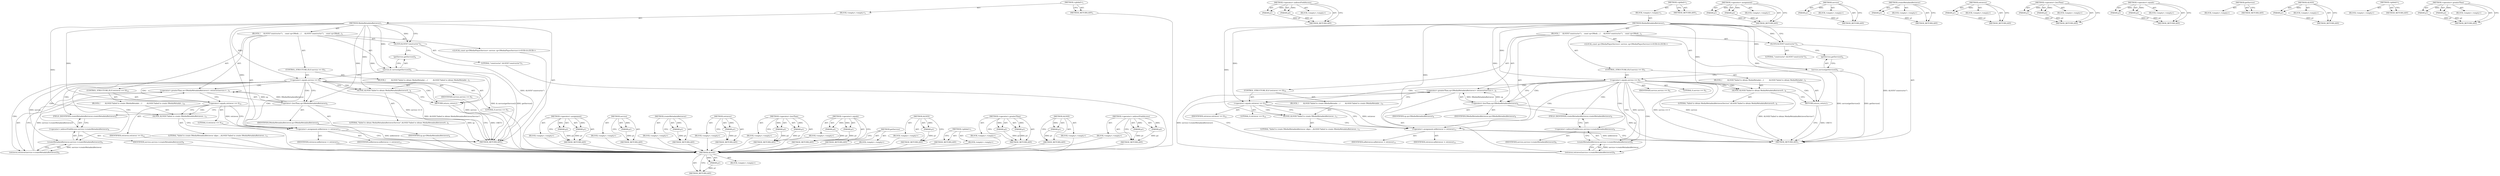 digraph "&lt;operator&gt;.greaterThan" {
vulnerable_83 [label=<(METHOD,ALOGE)>];
vulnerable_84 [label=<(PARAM,p1)>];
vulnerable_85 [label=<(BLOCK,&lt;empty&gt;,&lt;empty&gt;)>];
vulnerable_86 [label=<(METHOD_RETURN,ANY)>];
vulnerable_105 [label=<(METHOD,&lt;operator&gt;.indirectFieldAccess)>];
vulnerable_106 [label=<(PARAM,p1)>];
vulnerable_107 [label=<(PARAM,p2)>];
vulnerable_108 [label=<(BLOCK,&lt;empty&gt;,&lt;empty&gt;)>];
vulnerable_109 [label=<(METHOD_RETURN,ANY)>];
vulnerable_6 [label=<(METHOD,&lt;global&gt;)<SUB>1</SUB>>];
vulnerable_7 [label=<(BLOCK,&lt;empty&gt;,&lt;empty&gt;)<SUB>1</SUB>>];
vulnerable_8 [label=<(METHOD,MediaMetadataRetriever)<SUB>1</SUB>>];
vulnerable_9 [label=<(BLOCK,{
     ALOGV(&quot;constructor&quot;);
    const sp&lt;IMedi...,{
     ALOGV(&quot;constructor&quot;);
    const sp&lt;IMedi...)<SUB>2</SUB>>];
vulnerable_10 [label=<(ALOGV,ALOGV(&quot;constructor&quot;))<SUB>3</SUB>>];
vulnerable_11 [label=<(LITERAL,&quot;constructor&quot;,ALOGV(&quot;constructor&quot;))<SUB>3</SUB>>];
vulnerable_12 [label="<(LOCAL,const sp&lt;IMediaPlayerService&gt; service: sp&lt;IMediaPlayerService&gt;)<SUB>4</SUB>>"];
vulnerable_13 [label=<(service,&amp; service(getService()))<SUB>4</SUB>>];
vulnerable_14 [label=<(getService,getService())<SUB>4</SUB>>];
vulnerable_15 [label=<(CONTROL_STRUCTURE,IF,if (service == 0))<SUB>5</SUB>>];
vulnerable_16 [label=<(&lt;operator&gt;.equals,service == 0)<SUB>5</SUB>>];
vulnerable_17 [label=<(IDENTIFIER,service,service == 0)<SUB>5</SUB>>];
vulnerable_18 [label=<(LITERAL,0,service == 0)<SUB>5</SUB>>];
vulnerable_19 [label=<(BLOCK,{
         ALOGE(&quot;failed to obtain MediaMetadat...,{
         ALOGE(&quot;failed to obtain MediaMetadat...)<SUB>5</SUB>>];
vulnerable_20 [label=<(ALOGE,ALOGE(&quot;failed to obtain MediaMetadataRetrieverS...)<SUB>6</SUB>>];
vulnerable_21 [label=<(LITERAL,&quot;failed to obtain MediaMetadataRetrieverService&quot;,ALOGE(&quot;failed to obtain MediaMetadataRetrieverS...)<SUB>6</SUB>>];
vulnerable_22 [label=<(RETURN,return;,return;)<SUB>7</SUB>>];
vulnerable_23 [label=<(&lt;operator&gt;.greaterThan,sp&lt;IMediaMetadataRetriever&gt; retriever(service-&gt;...)<SUB>9</SUB>>];
vulnerable_24 [label=<(&lt;operator&gt;.lessThan,sp&lt;IMediaMetadataRetriever)<SUB>9</SUB>>];
vulnerable_25 [label=<(IDENTIFIER,sp,sp&lt;IMediaMetadataRetriever)<SUB>9</SUB>>];
vulnerable_26 [label=<(IDENTIFIER,IMediaMetadataRetriever,sp&lt;IMediaMetadataRetriever)<SUB>9</SUB>>];
vulnerable_27 [label=<(retriever,retriever(service-&gt;createMetadataRetriever()))<SUB>9</SUB>>];
vulnerable_28 [label=<(createMetadataRetriever,service-&gt;createMetadataRetriever())<SUB>9</SUB>>];
vulnerable_29 [label=<(&lt;operator&gt;.indirectFieldAccess,service-&gt;createMetadataRetriever)<SUB>9</SUB>>];
vulnerable_30 [label=<(IDENTIFIER,service,service-&gt;createMetadataRetriever())<SUB>9</SUB>>];
vulnerable_31 [label=<(FIELD_IDENTIFIER,createMetadataRetriever,createMetadataRetriever)<SUB>9</SUB>>];
vulnerable_32 [label=<(CONTROL_STRUCTURE,IF,if (retriever == 0))<SUB>10</SUB>>];
vulnerable_33 [label=<(&lt;operator&gt;.equals,retriever == 0)<SUB>10</SUB>>];
vulnerable_34 [label=<(IDENTIFIER,retriever,retriever == 0)<SUB>10</SUB>>];
vulnerable_35 [label=<(LITERAL,0,retriever == 0)<SUB>10</SUB>>];
vulnerable_36 [label=<(BLOCK,{
        ALOGE(&quot;failed to create IMediaMetadat...,{
        ALOGE(&quot;failed to create IMediaMetadat...)<SUB>10</SUB>>];
vulnerable_37 [label=<(ALOGE,ALOGE(&quot;failed to create IMediaMetadataRetriever...)<SUB>11</SUB>>];
vulnerable_38 [label=<(LITERAL,&quot;failed to create IMediaMetadataRetriever objec...,ALOGE(&quot;failed to create IMediaMetadataRetriever...)<SUB>11</SUB>>];
vulnerable_39 [label=<(&lt;operator&gt;.assignment,mRetriever = retriever)<SUB>13</SUB>>];
vulnerable_40 [label=<(IDENTIFIER,mRetriever,mRetriever = retriever)<SUB>13</SUB>>];
vulnerable_41 [label=<(IDENTIFIER,retriever,mRetriever = retriever)<SUB>13</SUB>>];
vulnerable_42 [label=<(METHOD_RETURN,ANY)<SUB>1</SUB>>];
vulnerable_44 [label=<(METHOD_RETURN,ANY)<SUB>1</SUB>>];
vulnerable_110 [label=<(METHOD,&lt;operator&gt;.assignment)>];
vulnerable_111 [label=<(PARAM,p1)>];
vulnerable_112 [label=<(PARAM,p2)>];
vulnerable_113 [label=<(BLOCK,&lt;empty&gt;,&lt;empty&gt;)>];
vulnerable_114 [label=<(METHOD_RETURN,ANY)>];
vulnerable_71 [label=<(METHOD,service)>];
vulnerable_72 [label=<(PARAM,p1)>];
vulnerable_73 [label=<(BLOCK,&lt;empty&gt;,&lt;empty&gt;)>];
vulnerable_74 [label=<(METHOD_RETURN,ANY)>];
vulnerable_101 [label=<(METHOD,createMetadataRetriever)>];
vulnerable_102 [label=<(PARAM,p1)>];
vulnerable_103 [label=<(BLOCK,&lt;empty&gt;,&lt;empty&gt;)>];
vulnerable_104 [label=<(METHOD_RETURN,ANY)>];
vulnerable_97 [label=<(METHOD,retriever)>];
vulnerable_98 [label=<(PARAM,p1)>];
vulnerable_99 [label=<(BLOCK,&lt;empty&gt;,&lt;empty&gt;)>];
vulnerable_100 [label=<(METHOD_RETURN,ANY)>];
vulnerable_92 [label=<(METHOD,&lt;operator&gt;.lessThan)>];
vulnerable_93 [label=<(PARAM,p1)>];
vulnerable_94 [label=<(PARAM,p2)>];
vulnerable_95 [label=<(BLOCK,&lt;empty&gt;,&lt;empty&gt;)>];
vulnerable_96 [label=<(METHOD_RETURN,ANY)>];
vulnerable_78 [label=<(METHOD,&lt;operator&gt;.equals)>];
vulnerable_79 [label=<(PARAM,p1)>];
vulnerable_80 [label=<(PARAM,p2)>];
vulnerable_81 [label=<(BLOCK,&lt;empty&gt;,&lt;empty&gt;)>];
vulnerable_82 [label=<(METHOD_RETURN,ANY)>];
vulnerable_75 [label=<(METHOD,getService)>];
vulnerable_76 [label=<(BLOCK,&lt;empty&gt;,&lt;empty&gt;)>];
vulnerable_77 [label=<(METHOD_RETURN,ANY)>];
vulnerable_67 [label=<(METHOD,ALOGV)>];
vulnerable_68 [label=<(PARAM,p1)>];
vulnerable_69 [label=<(BLOCK,&lt;empty&gt;,&lt;empty&gt;)>];
vulnerable_70 [label=<(METHOD_RETURN,ANY)>];
vulnerable_61 [label=<(METHOD,&lt;global&gt;)<SUB>1</SUB>>];
vulnerable_62 [label=<(BLOCK,&lt;empty&gt;,&lt;empty&gt;)>];
vulnerable_63 [label=<(METHOD_RETURN,ANY)>];
vulnerable_87 [label=<(METHOD,&lt;operator&gt;.greaterThan)>];
vulnerable_88 [label=<(PARAM,p1)>];
vulnerable_89 [label=<(PARAM,p2)>];
vulnerable_90 [label=<(BLOCK,&lt;empty&gt;,&lt;empty&gt;)>];
vulnerable_91 [label=<(METHOD_RETURN,ANY)>];
fixed_83 [label=<(METHOD,ALOGE)>];
fixed_84 [label=<(PARAM,p1)>];
fixed_85 [label=<(BLOCK,&lt;empty&gt;,&lt;empty&gt;)>];
fixed_86 [label=<(METHOD_RETURN,ANY)>];
fixed_105 [label=<(METHOD,&lt;operator&gt;.indirectFieldAccess)>];
fixed_106 [label=<(PARAM,p1)>];
fixed_107 [label=<(PARAM,p2)>];
fixed_108 [label=<(BLOCK,&lt;empty&gt;,&lt;empty&gt;)>];
fixed_109 [label=<(METHOD_RETURN,ANY)>];
fixed_6 [label=<(METHOD,&lt;global&gt;)<SUB>1</SUB>>];
fixed_7 [label=<(BLOCK,&lt;empty&gt;,&lt;empty&gt;)<SUB>1</SUB>>];
fixed_8 [label=<(METHOD,MediaMetadataRetriever)<SUB>1</SUB>>];
fixed_9 [label=<(BLOCK,{
     ALOGV(&quot;constructor&quot;);
    const sp&lt;IMedi...,{
     ALOGV(&quot;constructor&quot;);
    const sp&lt;IMedi...)<SUB>2</SUB>>];
fixed_10 [label=<(ALOGV,ALOGV(&quot;constructor&quot;))<SUB>3</SUB>>];
fixed_11 [label=<(LITERAL,&quot;constructor&quot;,ALOGV(&quot;constructor&quot;))<SUB>3</SUB>>];
fixed_12 [label="<(LOCAL,const sp&lt;IMediaPlayerService&gt; service: sp&lt;IMediaPlayerService&gt;)<SUB>4</SUB>>"];
fixed_13 [label=<(service,service(getService()))<SUB>4</SUB>>];
fixed_14 [label=<(getService,getService())<SUB>4</SUB>>];
fixed_15 [label=<(CONTROL_STRUCTURE,IF,if (service == 0))<SUB>5</SUB>>];
fixed_16 [label=<(&lt;operator&gt;.equals,service == 0)<SUB>5</SUB>>];
fixed_17 [label=<(IDENTIFIER,service,service == 0)<SUB>5</SUB>>];
fixed_18 [label=<(LITERAL,0,service == 0)<SUB>5</SUB>>];
fixed_19 [label=<(BLOCK,{
         ALOGE(&quot;failed to obtain MediaMetadat...,{
         ALOGE(&quot;failed to obtain MediaMetadat...)<SUB>5</SUB>>];
fixed_20 [label=<(ALOGE,ALOGE(&quot;failed to obtain MediaMetadataRetrieverS...)<SUB>6</SUB>>];
fixed_21 [label=<(LITERAL,&quot;failed to obtain MediaMetadataRetrieverService&quot;,ALOGE(&quot;failed to obtain MediaMetadataRetrieverS...)<SUB>6</SUB>>];
fixed_22 [label=<(RETURN,return;,return;)<SUB>7</SUB>>];
fixed_23 [label=<(&lt;operator&gt;.greaterThan,sp&lt;IMediaMetadataRetriever&gt; retriever(service-&gt;...)<SUB>9</SUB>>];
fixed_24 [label=<(&lt;operator&gt;.lessThan,sp&lt;IMediaMetadataRetriever)<SUB>9</SUB>>];
fixed_25 [label=<(IDENTIFIER,sp,sp&lt;IMediaMetadataRetriever)<SUB>9</SUB>>];
fixed_26 [label=<(IDENTIFIER,IMediaMetadataRetriever,sp&lt;IMediaMetadataRetriever)<SUB>9</SUB>>];
fixed_27 [label=<(retriever,retriever(service-&gt;createMetadataRetriever()))<SUB>9</SUB>>];
fixed_28 [label=<(createMetadataRetriever,service-&gt;createMetadataRetriever())<SUB>9</SUB>>];
fixed_29 [label=<(&lt;operator&gt;.indirectFieldAccess,service-&gt;createMetadataRetriever)<SUB>9</SUB>>];
fixed_30 [label=<(IDENTIFIER,service,service-&gt;createMetadataRetriever())<SUB>9</SUB>>];
fixed_31 [label=<(FIELD_IDENTIFIER,createMetadataRetriever,createMetadataRetriever)<SUB>9</SUB>>];
fixed_32 [label=<(CONTROL_STRUCTURE,IF,if (retriever == 0))<SUB>10</SUB>>];
fixed_33 [label=<(&lt;operator&gt;.equals,retriever == 0)<SUB>10</SUB>>];
fixed_34 [label=<(IDENTIFIER,retriever,retriever == 0)<SUB>10</SUB>>];
fixed_35 [label=<(LITERAL,0,retriever == 0)<SUB>10</SUB>>];
fixed_36 [label=<(BLOCK,{
        ALOGE(&quot;failed to create IMediaMetadat...,{
        ALOGE(&quot;failed to create IMediaMetadat...)<SUB>10</SUB>>];
fixed_37 [label=<(ALOGE,ALOGE(&quot;failed to create IMediaMetadataRetriever...)<SUB>11</SUB>>];
fixed_38 [label=<(LITERAL,&quot;failed to create IMediaMetadataRetriever objec...,ALOGE(&quot;failed to create IMediaMetadataRetriever...)<SUB>11</SUB>>];
fixed_39 [label=<(&lt;operator&gt;.assignment,mRetriever = retriever)<SUB>13</SUB>>];
fixed_40 [label=<(IDENTIFIER,mRetriever,mRetriever = retriever)<SUB>13</SUB>>];
fixed_41 [label=<(IDENTIFIER,retriever,mRetriever = retriever)<SUB>13</SUB>>];
fixed_42 [label=<(METHOD_RETURN,ANY)<SUB>1</SUB>>];
fixed_44 [label=<(METHOD_RETURN,ANY)<SUB>1</SUB>>];
fixed_110 [label=<(METHOD,&lt;operator&gt;.assignment)>];
fixed_111 [label=<(PARAM,p1)>];
fixed_112 [label=<(PARAM,p2)>];
fixed_113 [label=<(BLOCK,&lt;empty&gt;,&lt;empty&gt;)>];
fixed_114 [label=<(METHOD_RETURN,ANY)>];
fixed_71 [label=<(METHOD,service)>];
fixed_72 [label=<(PARAM,p1)>];
fixed_73 [label=<(BLOCK,&lt;empty&gt;,&lt;empty&gt;)>];
fixed_74 [label=<(METHOD_RETURN,ANY)>];
fixed_101 [label=<(METHOD,createMetadataRetriever)>];
fixed_102 [label=<(PARAM,p1)>];
fixed_103 [label=<(BLOCK,&lt;empty&gt;,&lt;empty&gt;)>];
fixed_104 [label=<(METHOD_RETURN,ANY)>];
fixed_97 [label=<(METHOD,retriever)>];
fixed_98 [label=<(PARAM,p1)>];
fixed_99 [label=<(BLOCK,&lt;empty&gt;,&lt;empty&gt;)>];
fixed_100 [label=<(METHOD_RETURN,ANY)>];
fixed_92 [label=<(METHOD,&lt;operator&gt;.lessThan)>];
fixed_93 [label=<(PARAM,p1)>];
fixed_94 [label=<(PARAM,p2)>];
fixed_95 [label=<(BLOCK,&lt;empty&gt;,&lt;empty&gt;)>];
fixed_96 [label=<(METHOD_RETURN,ANY)>];
fixed_78 [label=<(METHOD,&lt;operator&gt;.equals)>];
fixed_79 [label=<(PARAM,p1)>];
fixed_80 [label=<(PARAM,p2)>];
fixed_81 [label=<(BLOCK,&lt;empty&gt;,&lt;empty&gt;)>];
fixed_82 [label=<(METHOD_RETURN,ANY)>];
fixed_75 [label=<(METHOD,getService)>];
fixed_76 [label=<(BLOCK,&lt;empty&gt;,&lt;empty&gt;)>];
fixed_77 [label=<(METHOD_RETURN,ANY)>];
fixed_67 [label=<(METHOD,ALOGV)>];
fixed_68 [label=<(PARAM,p1)>];
fixed_69 [label=<(BLOCK,&lt;empty&gt;,&lt;empty&gt;)>];
fixed_70 [label=<(METHOD_RETURN,ANY)>];
fixed_61 [label=<(METHOD,&lt;global&gt;)<SUB>1</SUB>>];
fixed_62 [label=<(BLOCK,&lt;empty&gt;,&lt;empty&gt;)>];
fixed_63 [label=<(METHOD_RETURN,ANY)>];
fixed_87 [label=<(METHOD,&lt;operator&gt;.greaterThan)>];
fixed_88 [label=<(PARAM,p1)>];
fixed_89 [label=<(PARAM,p2)>];
fixed_90 [label=<(BLOCK,&lt;empty&gt;,&lt;empty&gt;)>];
fixed_91 [label=<(METHOD_RETURN,ANY)>];
vulnerable_83 -> vulnerable_84  [key=0, label="AST: "];
vulnerable_83 -> vulnerable_84  [key=1, label="DDG: "];
vulnerable_83 -> vulnerable_85  [key=0, label="AST: "];
vulnerable_83 -> vulnerable_86  [key=0, label="AST: "];
vulnerable_83 -> vulnerable_86  [key=1, label="CFG: "];
vulnerable_84 -> vulnerable_86  [key=0, label="DDG: p1"];
vulnerable_85 -> fixed_83  [key=0];
vulnerable_86 -> fixed_83  [key=0];
vulnerable_105 -> vulnerable_106  [key=0, label="AST: "];
vulnerable_105 -> vulnerable_106  [key=1, label="DDG: "];
vulnerable_105 -> vulnerable_108  [key=0, label="AST: "];
vulnerable_105 -> vulnerable_107  [key=0, label="AST: "];
vulnerable_105 -> vulnerable_107  [key=1, label="DDG: "];
vulnerable_105 -> vulnerable_109  [key=0, label="AST: "];
vulnerable_105 -> vulnerable_109  [key=1, label="CFG: "];
vulnerable_106 -> vulnerable_109  [key=0, label="DDG: p1"];
vulnerable_107 -> vulnerable_109  [key=0, label="DDG: p2"];
vulnerable_108 -> fixed_83  [key=0];
vulnerable_109 -> fixed_83  [key=0];
vulnerable_6 -> vulnerable_7  [key=0, label="AST: "];
vulnerable_6 -> vulnerable_44  [key=0, label="AST: "];
vulnerable_6 -> vulnerable_44  [key=1, label="CFG: "];
vulnerable_7 -> vulnerable_8  [key=0, label="AST: "];
vulnerable_8 -> vulnerable_9  [key=0, label="AST: "];
vulnerable_8 -> vulnerable_42  [key=0, label="AST: "];
vulnerable_8 -> vulnerable_10  [key=0, label="CFG: "];
vulnerable_8 -> vulnerable_10  [key=1, label="DDG: "];
vulnerable_8 -> vulnerable_39  [key=0, label="DDG: "];
vulnerable_8 -> vulnerable_13  [key=0, label="DDG: "];
vulnerable_8 -> vulnerable_16  [key=0, label="DDG: "];
vulnerable_8 -> vulnerable_22  [key=0, label="DDG: "];
vulnerable_8 -> vulnerable_24  [key=0, label="DDG: "];
vulnerable_8 -> vulnerable_33  [key=0, label="DDG: "];
vulnerable_8 -> vulnerable_20  [key=0, label="DDG: "];
vulnerable_8 -> vulnerable_37  [key=0, label="DDG: "];
vulnerable_9 -> vulnerable_10  [key=0, label="AST: "];
vulnerable_9 -> vulnerable_12  [key=0, label="AST: "];
vulnerable_9 -> vulnerable_13  [key=0, label="AST: "];
vulnerable_9 -> vulnerable_15  [key=0, label="AST: "];
vulnerable_9 -> vulnerable_23  [key=0, label="AST: "];
vulnerable_9 -> vulnerable_32  [key=0, label="AST: "];
vulnerable_9 -> vulnerable_39  [key=0, label="AST: "];
vulnerable_10 -> vulnerable_11  [key=0, label="AST: "];
vulnerable_10 -> vulnerable_14  [key=0, label="CFG: "];
vulnerable_10 -> vulnerable_42  [key=0, label="DDG: ALOGV(&quot;constructor&quot;)"];
vulnerable_11 -> fixed_83  [key=0];
vulnerable_12 -> fixed_83  [key=0];
vulnerable_13 -> vulnerable_14  [key=0, label="AST: "];
vulnerable_13 -> vulnerable_16  [key=0, label="CFG: "];
vulnerable_13 -> vulnerable_42  [key=0, label="DDG: getService()"];
vulnerable_13 -> vulnerable_42  [key=1, label="DDG: &amp; service(getService())"];
vulnerable_14 -> vulnerable_13  [key=0, label="CFG: "];
vulnerable_15 -> vulnerable_16  [key=0, label="AST: "];
vulnerable_15 -> vulnerable_19  [key=0, label="AST: "];
vulnerable_16 -> vulnerable_17  [key=0, label="AST: "];
vulnerable_16 -> vulnerable_18  [key=0, label="AST: "];
vulnerable_16 -> vulnerable_20  [key=0, label="CFG: "];
vulnerable_16 -> vulnerable_20  [key=1, label="CDG: "];
vulnerable_16 -> vulnerable_24  [key=0, label="CFG: "];
vulnerable_16 -> vulnerable_24  [key=1, label="CDG: "];
vulnerable_16 -> vulnerable_42  [key=0, label="DDG: service"];
vulnerable_16 -> vulnerable_42  [key=1, label="DDG: service == 0"];
vulnerable_16 -> vulnerable_28  [key=0, label="DDG: service"];
vulnerable_16 -> vulnerable_28  [key=1, label="CDG: "];
vulnerable_16 -> vulnerable_29  [key=0, label="CDG: "];
vulnerable_16 -> vulnerable_33  [key=0, label="CDG: "];
vulnerable_16 -> vulnerable_23  [key=0, label="CDG: "];
vulnerable_16 -> vulnerable_22  [key=0, label="CDG: "];
vulnerable_16 -> vulnerable_39  [key=0, label="CDG: "];
vulnerable_16 -> vulnerable_27  [key=0, label="CDG: "];
vulnerable_16 -> vulnerable_31  [key=0, label="CDG: "];
vulnerable_17 -> fixed_83  [key=0];
vulnerable_18 -> fixed_83  [key=0];
vulnerable_19 -> vulnerable_20  [key=0, label="AST: "];
vulnerable_19 -> vulnerable_22  [key=0, label="AST: "];
vulnerable_20 -> vulnerable_21  [key=0, label="AST: "];
vulnerable_20 -> vulnerable_22  [key=0, label="CFG: "];
vulnerable_20 -> vulnerable_42  [key=0, label="DDG: ALOGE(&quot;failed to obtain MediaMetadataRetrieverService&quot;)"];
vulnerable_21 -> fixed_83  [key=0];
vulnerable_22 -> vulnerable_42  [key=0, label="CFG: "];
vulnerable_22 -> vulnerable_42  [key=1, label="DDG: &lt;RET&gt;"];
vulnerable_23 -> vulnerable_24  [key=0, label="AST: "];
vulnerable_23 -> vulnerable_27  [key=0, label="AST: "];
vulnerable_23 -> vulnerable_33  [key=0, label="CFG: "];
vulnerable_24 -> vulnerable_25  [key=0, label="AST: "];
vulnerable_24 -> vulnerable_26  [key=0, label="AST: "];
vulnerable_24 -> vulnerable_31  [key=0, label="CFG: "];
vulnerable_24 -> vulnerable_42  [key=0, label="DDG: sp"];
vulnerable_24 -> vulnerable_23  [key=0, label="DDG: sp"];
vulnerable_24 -> vulnerable_23  [key=1, label="DDG: IMediaMetadataRetriever"];
vulnerable_25 -> fixed_83  [key=0];
vulnerable_26 -> fixed_83  [key=0];
vulnerable_27 -> vulnerable_28  [key=0, label="AST: "];
vulnerable_27 -> vulnerable_23  [key=0, label="CFG: "];
vulnerable_27 -> vulnerable_23  [key=1, label="DDG: service-&gt;createMetadataRetriever()"];
vulnerable_28 -> vulnerable_29  [key=0, label="AST: "];
vulnerable_28 -> vulnerable_27  [key=0, label="CFG: "];
vulnerable_28 -> vulnerable_27  [key=1, label="DDG: service-&gt;createMetadataRetriever"];
vulnerable_29 -> vulnerable_30  [key=0, label="AST: "];
vulnerable_29 -> vulnerable_31  [key=0, label="AST: "];
vulnerable_29 -> vulnerable_28  [key=0, label="CFG: "];
vulnerable_30 -> fixed_83  [key=0];
vulnerable_31 -> vulnerable_29  [key=0, label="CFG: "];
vulnerable_32 -> vulnerable_33  [key=0, label="AST: "];
vulnerable_32 -> vulnerable_36  [key=0, label="AST: "];
vulnerable_33 -> vulnerable_34  [key=0, label="AST: "];
vulnerable_33 -> vulnerable_35  [key=0, label="AST: "];
vulnerable_33 -> vulnerable_37  [key=0, label="CFG: "];
vulnerable_33 -> vulnerable_37  [key=1, label="CDG: "];
vulnerable_33 -> vulnerable_39  [key=0, label="CFG: "];
vulnerable_33 -> vulnerable_39  [key=1, label="DDG: retriever"];
vulnerable_34 -> fixed_83  [key=0];
vulnerable_35 -> fixed_83  [key=0];
vulnerable_36 -> vulnerable_37  [key=0, label="AST: "];
vulnerable_37 -> vulnerable_38  [key=0, label="AST: "];
vulnerable_37 -> vulnerable_39  [key=0, label="CFG: "];
vulnerable_38 -> fixed_83  [key=0];
vulnerable_39 -> vulnerable_40  [key=0, label="AST: "];
vulnerable_39 -> vulnerable_41  [key=0, label="AST: "];
vulnerable_39 -> vulnerable_42  [key=0, label="CFG: "];
vulnerable_39 -> vulnerable_42  [key=1, label="DDG: mRetriever"];
vulnerable_40 -> fixed_83  [key=0];
vulnerable_41 -> fixed_83  [key=0];
vulnerable_42 -> fixed_83  [key=0];
vulnerable_44 -> fixed_83  [key=0];
vulnerable_110 -> vulnerable_111  [key=0, label="AST: "];
vulnerable_110 -> vulnerable_111  [key=1, label="DDG: "];
vulnerable_110 -> vulnerable_113  [key=0, label="AST: "];
vulnerable_110 -> vulnerable_112  [key=0, label="AST: "];
vulnerable_110 -> vulnerable_112  [key=1, label="DDG: "];
vulnerable_110 -> vulnerable_114  [key=0, label="AST: "];
vulnerable_110 -> vulnerable_114  [key=1, label="CFG: "];
vulnerable_111 -> vulnerable_114  [key=0, label="DDG: p1"];
vulnerable_112 -> vulnerable_114  [key=0, label="DDG: p2"];
vulnerable_113 -> fixed_83  [key=0];
vulnerable_114 -> fixed_83  [key=0];
vulnerable_71 -> vulnerable_72  [key=0, label="AST: "];
vulnerable_71 -> vulnerable_72  [key=1, label="DDG: "];
vulnerable_71 -> vulnerable_73  [key=0, label="AST: "];
vulnerable_71 -> vulnerable_74  [key=0, label="AST: "];
vulnerable_71 -> vulnerable_74  [key=1, label="CFG: "];
vulnerable_72 -> vulnerable_74  [key=0, label="DDG: p1"];
vulnerable_73 -> fixed_83  [key=0];
vulnerable_74 -> fixed_83  [key=0];
vulnerable_101 -> vulnerable_102  [key=0, label="AST: "];
vulnerable_101 -> vulnerable_102  [key=1, label="DDG: "];
vulnerable_101 -> vulnerable_103  [key=0, label="AST: "];
vulnerable_101 -> vulnerable_104  [key=0, label="AST: "];
vulnerable_101 -> vulnerable_104  [key=1, label="CFG: "];
vulnerable_102 -> vulnerable_104  [key=0, label="DDG: p1"];
vulnerable_103 -> fixed_83  [key=0];
vulnerable_104 -> fixed_83  [key=0];
vulnerable_97 -> vulnerable_98  [key=0, label="AST: "];
vulnerable_97 -> vulnerable_98  [key=1, label="DDG: "];
vulnerable_97 -> vulnerable_99  [key=0, label="AST: "];
vulnerable_97 -> vulnerable_100  [key=0, label="AST: "];
vulnerable_97 -> vulnerable_100  [key=1, label="CFG: "];
vulnerable_98 -> vulnerable_100  [key=0, label="DDG: p1"];
vulnerable_99 -> fixed_83  [key=0];
vulnerable_100 -> fixed_83  [key=0];
vulnerable_92 -> vulnerable_93  [key=0, label="AST: "];
vulnerable_92 -> vulnerable_93  [key=1, label="DDG: "];
vulnerable_92 -> vulnerable_95  [key=0, label="AST: "];
vulnerable_92 -> vulnerable_94  [key=0, label="AST: "];
vulnerable_92 -> vulnerable_94  [key=1, label="DDG: "];
vulnerable_92 -> vulnerable_96  [key=0, label="AST: "];
vulnerable_92 -> vulnerable_96  [key=1, label="CFG: "];
vulnerable_93 -> vulnerable_96  [key=0, label="DDG: p1"];
vulnerable_94 -> vulnerable_96  [key=0, label="DDG: p2"];
vulnerable_95 -> fixed_83  [key=0];
vulnerable_96 -> fixed_83  [key=0];
vulnerable_78 -> vulnerable_79  [key=0, label="AST: "];
vulnerable_78 -> vulnerable_79  [key=1, label="DDG: "];
vulnerable_78 -> vulnerable_81  [key=0, label="AST: "];
vulnerable_78 -> vulnerable_80  [key=0, label="AST: "];
vulnerable_78 -> vulnerable_80  [key=1, label="DDG: "];
vulnerable_78 -> vulnerable_82  [key=0, label="AST: "];
vulnerable_78 -> vulnerable_82  [key=1, label="CFG: "];
vulnerable_79 -> vulnerable_82  [key=0, label="DDG: p1"];
vulnerable_80 -> vulnerable_82  [key=0, label="DDG: p2"];
vulnerable_81 -> fixed_83  [key=0];
vulnerable_82 -> fixed_83  [key=0];
vulnerable_75 -> vulnerable_76  [key=0, label="AST: "];
vulnerable_75 -> vulnerable_77  [key=0, label="AST: "];
vulnerable_75 -> vulnerable_77  [key=1, label="CFG: "];
vulnerable_76 -> fixed_83  [key=0];
vulnerable_77 -> fixed_83  [key=0];
vulnerable_67 -> vulnerable_68  [key=0, label="AST: "];
vulnerable_67 -> vulnerable_68  [key=1, label="DDG: "];
vulnerable_67 -> vulnerable_69  [key=0, label="AST: "];
vulnerable_67 -> vulnerable_70  [key=0, label="AST: "];
vulnerable_67 -> vulnerable_70  [key=1, label="CFG: "];
vulnerable_68 -> vulnerable_70  [key=0, label="DDG: p1"];
vulnerable_69 -> fixed_83  [key=0];
vulnerable_70 -> fixed_83  [key=0];
vulnerable_61 -> vulnerable_62  [key=0, label="AST: "];
vulnerable_61 -> vulnerable_63  [key=0, label="AST: "];
vulnerable_61 -> vulnerable_63  [key=1, label="CFG: "];
vulnerable_62 -> fixed_83  [key=0];
vulnerable_63 -> fixed_83  [key=0];
vulnerable_87 -> vulnerable_88  [key=0, label="AST: "];
vulnerable_87 -> vulnerable_88  [key=1, label="DDG: "];
vulnerable_87 -> vulnerable_90  [key=0, label="AST: "];
vulnerable_87 -> vulnerable_89  [key=0, label="AST: "];
vulnerable_87 -> vulnerable_89  [key=1, label="DDG: "];
vulnerable_87 -> vulnerable_91  [key=0, label="AST: "];
vulnerable_87 -> vulnerable_91  [key=1, label="CFG: "];
vulnerable_88 -> vulnerable_91  [key=0, label="DDG: p1"];
vulnerable_89 -> vulnerable_91  [key=0, label="DDG: p2"];
vulnerable_90 -> fixed_83  [key=0];
vulnerable_91 -> fixed_83  [key=0];
fixed_83 -> fixed_84  [key=0, label="AST: "];
fixed_83 -> fixed_84  [key=1, label="DDG: "];
fixed_83 -> fixed_85  [key=0, label="AST: "];
fixed_83 -> fixed_86  [key=0, label="AST: "];
fixed_83 -> fixed_86  [key=1, label="CFG: "];
fixed_84 -> fixed_86  [key=0, label="DDG: p1"];
fixed_105 -> fixed_106  [key=0, label="AST: "];
fixed_105 -> fixed_106  [key=1, label="DDG: "];
fixed_105 -> fixed_108  [key=0, label="AST: "];
fixed_105 -> fixed_107  [key=0, label="AST: "];
fixed_105 -> fixed_107  [key=1, label="DDG: "];
fixed_105 -> fixed_109  [key=0, label="AST: "];
fixed_105 -> fixed_109  [key=1, label="CFG: "];
fixed_106 -> fixed_109  [key=0, label="DDG: p1"];
fixed_107 -> fixed_109  [key=0, label="DDG: p2"];
fixed_6 -> fixed_7  [key=0, label="AST: "];
fixed_6 -> fixed_44  [key=0, label="AST: "];
fixed_6 -> fixed_44  [key=1, label="CFG: "];
fixed_7 -> fixed_8  [key=0, label="AST: "];
fixed_8 -> fixed_9  [key=0, label="AST: "];
fixed_8 -> fixed_42  [key=0, label="AST: "];
fixed_8 -> fixed_10  [key=0, label="CFG: "];
fixed_8 -> fixed_10  [key=1, label="DDG: "];
fixed_8 -> fixed_39  [key=0, label="DDG: "];
fixed_8 -> fixed_13  [key=0, label="DDG: "];
fixed_8 -> fixed_16  [key=0, label="DDG: "];
fixed_8 -> fixed_22  [key=0, label="DDG: "];
fixed_8 -> fixed_24  [key=0, label="DDG: "];
fixed_8 -> fixed_33  [key=0, label="DDG: "];
fixed_8 -> fixed_20  [key=0, label="DDG: "];
fixed_8 -> fixed_37  [key=0, label="DDG: "];
fixed_9 -> fixed_10  [key=0, label="AST: "];
fixed_9 -> fixed_12  [key=0, label="AST: "];
fixed_9 -> fixed_13  [key=0, label="AST: "];
fixed_9 -> fixed_15  [key=0, label="AST: "];
fixed_9 -> fixed_23  [key=0, label="AST: "];
fixed_9 -> fixed_32  [key=0, label="AST: "];
fixed_9 -> fixed_39  [key=0, label="AST: "];
fixed_10 -> fixed_11  [key=0, label="AST: "];
fixed_10 -> fixed_14  [key=0, label="CFG: "];
fixed_10 -> fixed_42  [key=0, label="DDG: ALOGV(&quot;constructor&quot;)"];
fixed_13 -> fixed_14  [key=0, label="AST: "];
fixed_13 -> fixed_16  [key=0, label="CFG: "];
fixed_13 -> fixed_42  [key=0, label="DDG: getService()"];
fixed_13 -> fixed_42  [key=1, label="DDG: service(getService())"];
fixed_14 -> fixed_13  [key=0, label="CFG: "];
fixed_15 -> fixed_16  [key=0, label="AST: "];
fixed_15 -> fixed_19  [key=0, label="AST: "];
fixed_16 -> fixed_17  [key=0, label="AST: "];
fixed_16 -> fixed_18  [key=0, label="AST: "];
fixed_16 -> fixed_20  [key=0, label="CFG: "];
fixed_16 -> fixed_20  [key=1, label="CDG: "];
fixed_16 -> fixed_24  [key=0, label="CFG: "];
fixed_16 -> fixed_24  [key=1, label="CDG: "];
fixed_16 -> fixed_42  [key=0, label="DDG: service"];
fixed_16 -> fixed_42  [key=1, label="DDG: service == 0"];
fixed_16 -> fixed_28  [key=0, label="DDG: service"];
fixed_16 -> fixed_28  [key=1, label="CDG: "];
fixed_16 -> fixed_29  [key=0, label="CDG: "];
fixed_16 -> fixed_33  [key=0, label="CDG: "];
fixed_16 -> fixed_23  [key=0, label="CDG: "];
fixed_16 -> fixed_22  [key=0, label="CDG: "];
fixed_16 -> fixed_39  [key=0, label="CDG: "];
fixed_16 -> fixed_27  [key=0, label="CDG: "];
fixed_16 -> fixed_31  [key=0, label="CDG: "];
fixed_19 -> fixed_20  [key=0, label="AST: "];
fixed_19 -> fixed_22  [key=0, label="AST: "];
fixed_20 -> fixed_21  [key=0, label="AST: "];
fixed_20 -> fixed_22  [key=0, label="CFG: "];
fixed_20 -> fixed_42  [key=0, label="DDG: ALOGE(&quot;failed to obtain MediaMetadataRetrieverService&quot;)"];
fixed_22 -> fixed_42  [key=0, label="CFG: "];
fixed_22 -> fixed_42  [key=1, label="DDG: &lt;RET&gt;"];
fixed_23 -> fixed_24  [key=0, label="AST: "];
fixed_23 -> fixed_27  [key=0, label="AST: "];
fixed_23 -> fixed_33  [key=0, label="CFG: "];
fixed_24 -> fixed_25  [key=0, label="AST: "];
fixed_24 -> fixed_26  [key=0, label="AST: "];
fixed_24 -> fixed_31  [key=0, label="CFG: "];
fixed_24 -> fixed_42  [key=0, label="DDG: sp"];
fixed_24 -> fixed_23  [key=0, label="DDG: sp"];
fixed_24 -> fixed_23  [key=1, label="DDG: IMediaMetadataRetriever"];
fixed_27 -> fixed_28  [key=0, label="AST: "];
fixed_27 -> fixed_23  [key=0, label="CFG: "];
fixed_27 -> fixed_23  [key=1, label="DDG: service-&gt;createMetadataRetriever()"];
fixed_28 -> fixed_29  [key=0, label="AST: "];
fixed_28 -> fixed_27  [key=0, label="CFG: "];
fixed_28 -> fixed_27  [key=1, label="DDG: service-&gt;createMetadataRetriever"];
fixed_29 -> fixed_30  [key=0, label="AST: "];
fixed_29 -> fixed_31  [key=0, label="AST: "];
fixed_29 -> fixed_28  [key=0, label="CFG: "];
fixed_31 -> fixed_29  [key=0, label="CFG: "];
fixed_32 -> fixed_33  [key=0, label="AST: "];
fixed_32 -> fixed_36  [key=0, label="AST: "];
fixed_33 -> fixed_34  [key=0, label="AST: "];
fixed_33 -> fixed_35  [key=0, label="AST: "];
fixed_33 -> fixed_37  [key=0, label="CFG: "];
fixed_33 -> fixed_37  [key=1, label="CDG: "];
fixed_33 -> fixed_39  [key=0, label="CFG: "];
fixed_33 -> fixed_39  [key=1, label="DDG: retriever"];
fixed_36 -> fixed_37  [key=0, label="AST: "];
fixed_37 -> fixed_38  [key=0, label="AST: "];
fixed_37 -> fixed_39  [key=0, label="CFG: "];
fixed_39 -> fixed_40  [key=0, label="AST: "];
fixed_39 -> fixed_41  [key=0, label="AST: "];
fixed_39 -> fixed_42  [key=0, label="CFG: "];
fixed_39 -> fixed_42  [key=1, label="DDG: mRetriever"];
fixed_110 -> fixed_111  [key=0, label="AST: "];
fixed_110 -> fixed_111  [key=1, label="DDG: "];
fixed_110 -> fixed_113  [key=0, label="AST: "];
fixed_110 -> fixed_112  [key=0, label="AST: "];
fixed_110 -> fixed_112  [key=1, label="DDG: "];
fixed_110 -> fixed_114  [key=0, label="AST: "];
fixed_110 -> fixed_114  [key=1, label="CFG: "];
fixed_111 -> fixed_114  [key=0, label="DDG: p1"];
fixed_112 -> fixed_114  [key=0, label="DDG: p2"];
fixed_71 -> fixed_72  [key=0, label="AST: "];
fixed_71 -> fixed_72  [key=1, label="DDG: "];
fixed_71 -> fixed_73  [key=0, label="AST: "];
fixed_71 -> fixed_74  [key=0, label="AST: "];
fixed_71 -> fixed_74  [key=1, label="CFG: "];
fixed_72 -> fixed_74  [key=0, label="DDG: p1"];
fixed_101 -> fixed_102  [key=0, label="AST: "];
fixed_101 -> fixed_102  [key=1, label="DDG: "];
fixed_101 -> fixed_103  [key=0, label="AST: "];
fixed_101 -> fixed_104  [key=0, label="AST: "];
fixed_101 -> fixed_104  [key=1, label="CFG: "];
fixed_102 -> fixed_104  [key=0, label="DDG: p1"];
fixed_97 -> fixed_98  [key=0, label="AST: "];
fixed_97 -> fixed_98  [key=1, label="DDG: "];
fixed_97 -> fixed_99  [key=0, label="AST: "];
fixed_97 -> fixed_100  [key=0, label="AST: "];
fixed_97 -> fixed_100  [key=1, label="CFG: "];
fixed_98 -> fixed_100  [key=0, label="DDG: p1"];
fixed_92 -> fixed_93  [key=0, label="AST: "];
fixed_92 -> fixed_93  [key=1, label="DDG: "];
fixed_92 -> fixed_95  [key=0, label="AST: "];
fixed_92 -> fixed_94  [key=0, label="AST: "];
fixed_92 -> fixed_94  [key=1, label="DDG: "];
fixed_92 -> fixed_96  [key=0, label="AST: "];
fixed_92 -> fixed_96  [key=1, label="CFG: "];
fixed_93 -> fixed_96  [key=0, label="DDG: p1"];
fixed_94 -> fixed_96  [key=0, label="DDG: p2"];
fixed_78 -> fixed_79  [key=0, label="AST: "];
fixed_78 -> fixed_79  [key=1, label="DDG: "];
fixed_78 -> fixed_81  [key=0, label="AST: "];
fixed_78 -> fixed_80  [key=0, label="AST: "];
fixed_78 -> fixed_80  [key=1, label="DDG: "];
fixed_78 -> fixed_82  [key=0, label="AST: "];
fixed_78 -> fixed_82  [key=1, label="CFG: "];
fixed_79 -> fixed_82  [key=0, label="DDG: p1"];
fixed_80 -> fixed_82  [key=0, label="DDG: p2"];
fixed_75 -> fixed_76  [key=0, label="AST: "];
fixed_75 -> fixed_77  [key=0, label="AST: "];
fixed_75 -> fixed_77  [key=1, label="CFG: "];
fixed_67 -> fixed_68  [key=0, label="AST: "];
fixed_67 -> fixed_68  [key=1, label="DDG: "];
fixed_67 -> fixed_69  [key=0, label="AST: "];
fixed_67 -> fixed_70  [key=0, label="AST: "];
fixed_67 -> fixed_70  [key=1, label="CFG: "];
fixed_68 -> fixed_70  [key=0, label="DDG: p1"];
fixed_61 -> fixed_62  [key=0, label="AST: "];
fixed_61 -> fixed_63  [key=0, label="AST: "];
fixed_61 -> fixed_63  [key=1, label="CFG: "];
fixed_87 -> fixed_88  [key=0, label="AST: "];
fixed_87 -> fixed_88  [key=1, label="DDG: "];
fixed_87 -> fixed_90  [key=0, label="AST: "];
fixed_87 -> fixed_89  [key=0, label="AST: "];
fixed_87 -> fixed_89  [key=1, label="DDG: "];
fixed_87 -> fixed_91  [key=0, label="AST: "];
fixed_87 -> fixed_91  [key=1, label="CFG: "];
fixed_88 -> fixed_91  [key=0, label="DDG: p1"];
fixed_89 -> fixed_91  [key=0, label="DDG: p2"];
}

